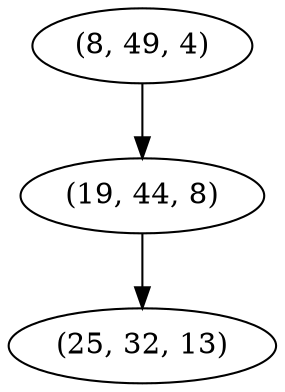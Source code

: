 digraph tree {
    "(8, 49, 4)";
    "(19, 44, 8)";
    "(25, 32, 13)";
    "(8, 49, 4)" -> "(19, 44, 8)";
    "(19, 44, 8)" -> "(25, 32, 13)";
}
